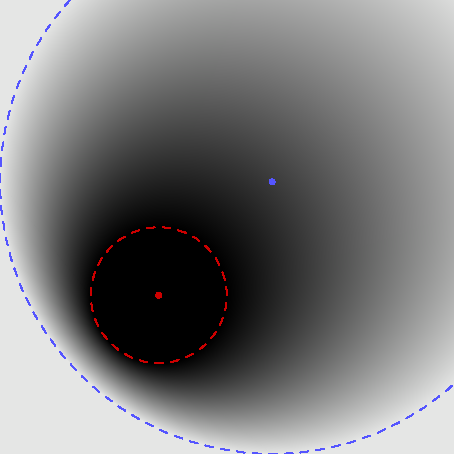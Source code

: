size(8cm,0);

pair A=(0.35,0.35), B=(0.6,0.6);

radialshade(unitsquare,black,A,0.15,lightgrey,B,.6);

dot(A,.8red);
dot(B,blue+grey);
draw(shift(A)*scale(.15)*unitcircle,dashed+.8red);
draw(shift(B)*scale(.6)*unitcircle,dashed+blue+grey);
clip(unitsquare);
